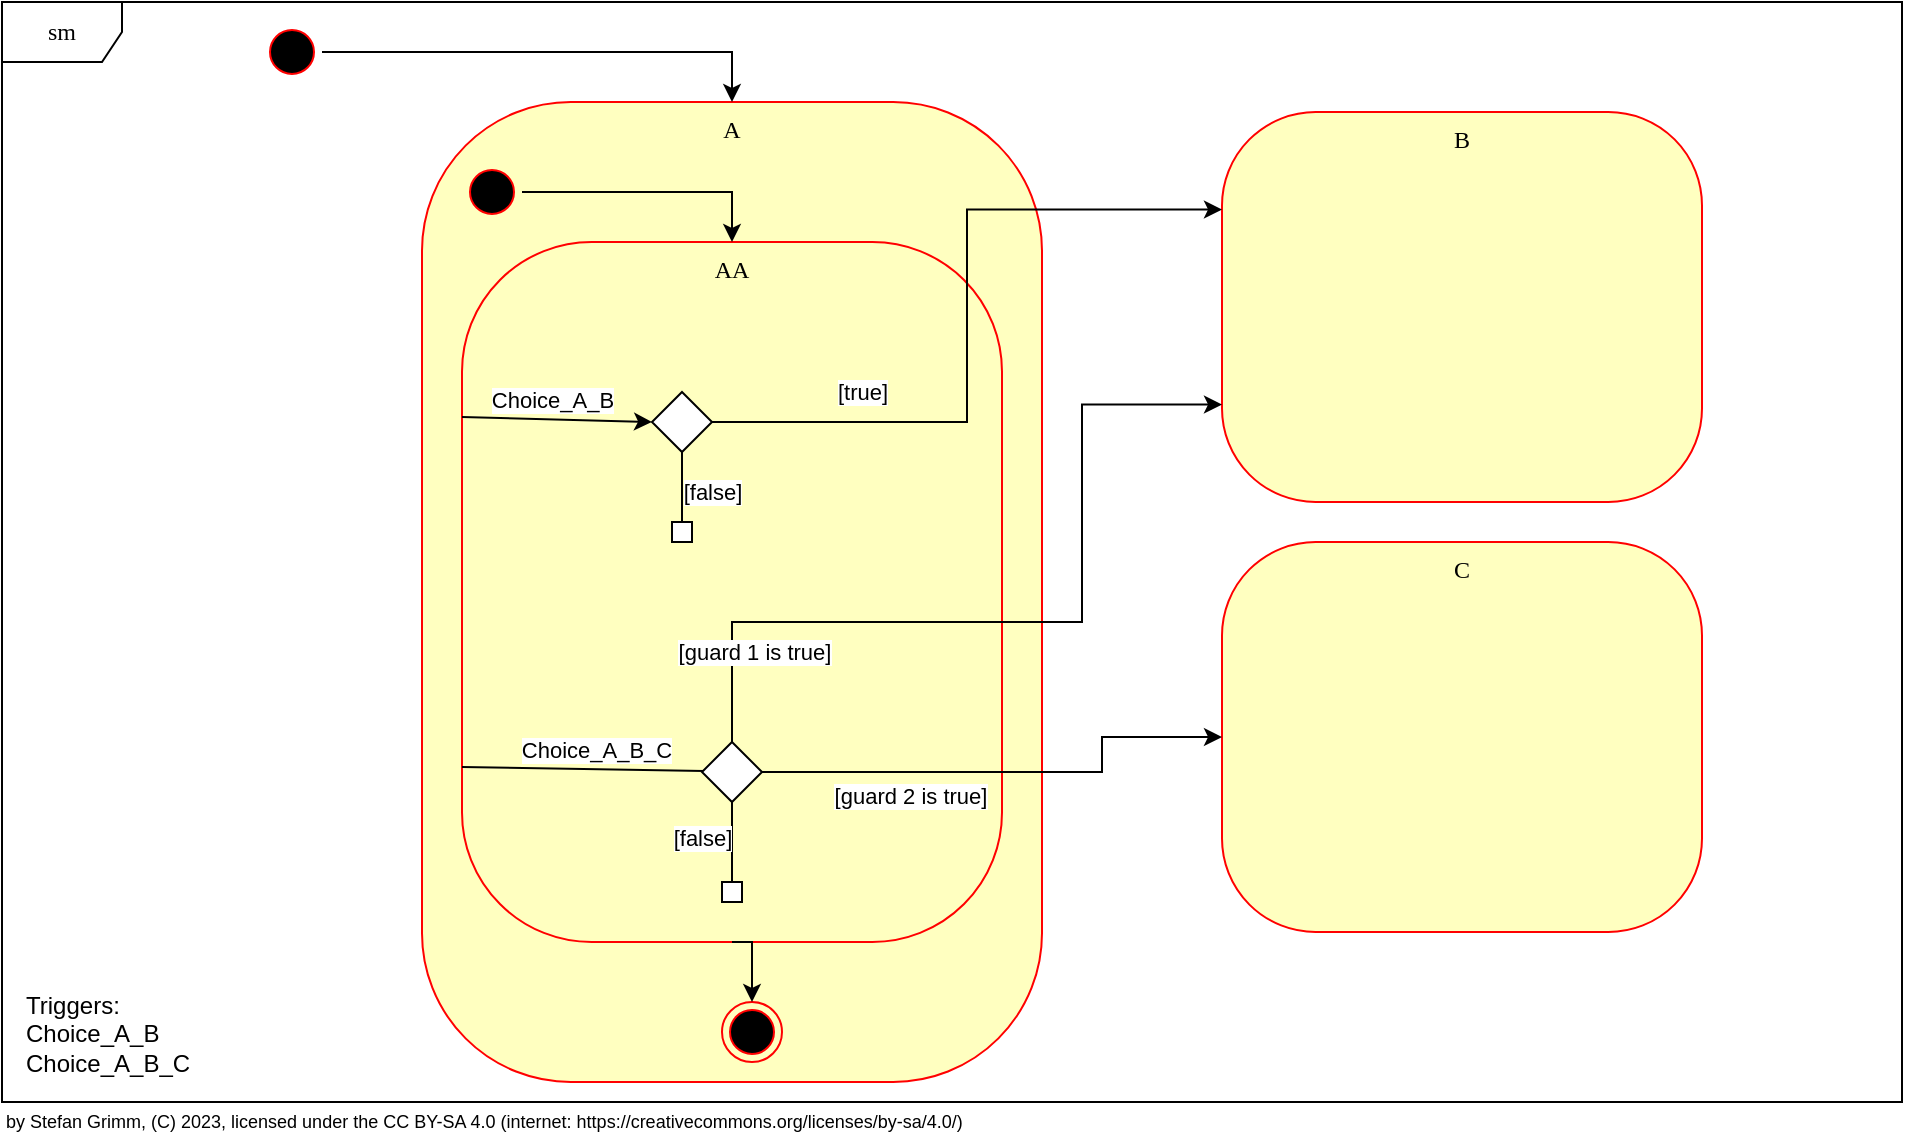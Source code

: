 <mxfile version="22.0.8" type="device">
  <diagram id="YKBjTKGMOBF2p5uhFZQw" name="Satemachine">
    <mxGraphModel dx="966" dy="695" grid="1" gridSize="10" guides="1" tooltips="1" connect="1" arrows="1" fold="1" page="1" pageScale="1" pageWidth="850" pageHeight="1100" math="0" shadow="0">
      <root>
        <mxCell id="0" />
        <mxCell id="1" parent="0" />
        <mxCell id="twPTelytEAIwxnEzPvE8-1" value="sm" style="shape=umlFrame;whiteSpace=wrap;html=1;rounded=1;shadow=0;comic=0;labelBackgroundColor=none;strokeWidth=1;fontFamily=Verdana;fontSize=12;align=center;" parent="1" vertex="1">
          <mxGeometry x="30" y="30" width="950" height="550" as="geometry" />
        </mxCell>
        <mxCell id="HjyxFPupq-Pe6MwuxSYl-1" value="B" style="rounded=1;whiteSpace=wrap;html=1;arcSize=24;fillColor=#ffffc0;strokeColor=#ff0000;shadow=0;comic=0;labelBackgroundColor=none;fontFamily=Verdana;fontSize=12;fontColor=#000000;align=center;verticalAlign=top;" parent="1" vertex="1">
          <mxGeometry x="640" y="85" width="240" height="195" as="geometry" />
        </mxCell>
        <mxCell id="twPTelytEAIwxnEzPvE8-2" value="A" style="rounded=1;whiteSpace=wrap;html=1;arcSize=24;fillColor=#ffffc0;strokeColor=#ff0000;shadow=0;comic=0;labelBackgroundColor=none;fontFamily=Verdana;fontSize=12;fontColor=#000000;align=center;verticalAlign=top;" parent="1" vertex="1">
          <mxGeometry x="240" y="80" width="310" height="490" as="geometry" />
        </mxCell>
        <mxCell id="twPTelytEAIwxnEzPvE8-3" value="AA" style="rounded=1;whiteSpace=wrap;html=1;arcSize=24;fillColor=#ffffc0;strokeColor=#ff0000;shadow=0;comic=0;labelBackgroundColor=none;fontFamily=Verdana;fontSize=12;fontColor=#000000;align=center;verticalAlign=top;" parent="1" vertex="1">
          <mxGeometry x="260" y="150" width="270" height="350" as="geometry" />
        </mxCell>
        <mxCell id="twPTelytEAIwxnEzPvE8-8" style="edgeStyle=orthogonalEdgeStyle;rounded=0;orthogonalLoop=1;jettySize=auto;html=1;" parent="1" source="twPTelytEAIwxnEzPvE8-9" target="twPTelytEAIwxnEzPvE8-2" edge="1">
          <mxGeometry relative="1" as="geometry" />
        </mxCell>
        <mxCell id="twPTelytEAIwxnEzPvE8-9" value="" style="ellipse;html=1;shape=startState;fillColor=#000000;strokeColor=#ff0000;rounded=1;shadow=0;comic=0;labelBackgroundColor=none;fontFamily=Verdana;fontSize=12;fontColor=#000000;align=center;direction=south;" parent="1" vertex="1">
          <mxGeometry x="160" y="40" width="30" height="30" as="geometry" />
        </mxCell>
        <mxCell id="twPTelytEAIwxnEzPvE8-14" value="Choice_A_B_C" style="rounded=0;orthogonalLoop=1;jettySize=auto;html=1;entryX=1;entryY=0.5;entryDx=0;entryDy=0;exitX=0;exitY=0.75;exitDx=0;exitDy=0;" parent="1" source="twPTelytEAIwxnEzPvE8-3" target="8lL4V4ylc4chIpqy5Nob-2" edge="1">
          <mxGeometry x="-0.111" y="10" relative="1" as="geometry">
            <mxPoint as="offset" />
          </mxGeometry>
        </mxCell>
        <mxCell id="8lL4V4ylc4chIpqy5Nob-2" value="" style="rhombus;whiteSpace=wrap;html=1;" parent="1" vertex="1">
          <mxGeometry x="380" y="400" width="30" height="30" as="geometry" />
        </mxCell>
        <mxCell id="8lL4V4ylc4chIpqy5Nob-5" value="[guard 1 is true]" style="rounded=0;orthogonalLoop=1;jettySize=auto;html=1;exitX=0.5;exitY=0;exitDx=0;exitDy=0;entryX=0;entryY=0.75;entryDx=0;entryDy=0;edgeStyle=orthogonalEdgeStyle;" parent="1" source="8lL4V4ylc4chIpqy5Nob-2" target="HjyxFPupq-Pe6MwuxSYl-1" edge="1">
          <mxGeometry x="-0.66" y="-15" relative="1" as="geometry">
            <mxPoint x="490" y="190" as="sourcePoint" />
            <mxPoint x="550" y="190" as="targetPoint" />
            <mxPoint as="offset" />
            <Array as="points">
              <mxPoint x="395" y="340" />
              <mxPoint x="570" y="340" />
              <mxPoint x="570" y="231" />
            </Array>
          </mxGeometry>
        </mxCell>
        <mxCell id="8lL4V4ylc4chIpqy5Nob-14" value="" style="whiteSpace=wrap;html=1;aspect=fixed;" parent="1" vertex="1">
          <mxGeometry x="390" y="470" width="10" height="10" as="geometry" />
        </mxCell>
        <mxCell id="ie7r2YqYSSWB5zHKcmKD-1" value="by Stefan Grimm, (C) 2023, licensed under the CC BY-SA 4.0 (internet: https://creativecommons.org/licenses/by-sa/4.0/)" style="text;html=1;strokeColor=none;fillColor=none;align=left;verticalAlign=middle;whiteSpace=wrap;rounded=0;fontSize=9;" parent="1" vertex="1">
          <mxGeometry x="30" y="580" width="530" height="20" as="geometry" />
        </mxCell>
        <mxCell id="ie7r2YqYSSWB5zHKcmKD-2" value="&lt;div&gt;Triggers:&lt;/div&gt;&lt;div&gt;Choice_A_B&lt;/div&gt;&lt;div&gt;Choice_A_B_C&lt;br&gt;&lt;/div&gt;" style="text;html=1;strokeColor=none;fillColor=none;align=left;verticalAlign=bottom;whiteSpace=wrap;rounded=0;" parent="1" vertex="1">
          <mxGeometry x="40" y="460" width="100" height="110" as="geometry" />
        </mxCell>
        <mxCell id="NcBlyh9YTZ4Joocfzgvl-1" value="" style="rhombus;whiteSpace=wrap;html=1;" parent="1" vertex="1">
          <mxGeometry x="355" y="225" width="30" height="30" as="geometry" />
        </mxCell>
        <mxCell id="NcBlyh9YTZ4Joocfzgvl-2" value="Choice_A_B" style="rounded=0;orthogonalLoop=1;jettySize=auto;html=1;entryX=0;entryY=0.5;entryDx=0;entryDy=0;exitX=0;exitY=0.25;exitDx=0;exitDy=0;" parent="1" source="twPTelytEAIwxnEzPvE8-3" target="NcBlyh9YTZ4Joocfzgvl-1" edge="1">
          <mxGeometry x="-0.048" y="10" relative="1" as="geometry">
            <mxPoint x="250" y="165" as="sourcePoint" />
            <mxPoint as="offset" />
            <mxPoint x="355" y="165" as="targetPoint" />
          </mxGeometry>
        </mxCell>
        <mxCell id="NcBlyh9YTZ4Joocfzgvl-4" value="[true]" style="edgeStyle=orthogonalEdgeStyle;rounded=0;orthogonalLoop=1;jettySize=auto;html=1;entryX=0;entryY=0.25;entryDx=0;entryDy=0;exitX=1;exitY=0.5;exitDx=0;exitDy=0;" parent="1" source="NcBlyh9YTZ4Joocfzgvl-1" target="HjyxFPupq-Pe6MwuxSYl-1" edge="1">
          <mxGeometry x="-0.585" y="15" relative="1" as="geometry">
            <mxPoint x="360" y="410" as="sourcePoint" />
            <mxPoint x="80" y="480" as="targetPoint" />
            <mxPoint as="offset" />
          </mxGeometry>
        </mxCell>
        <mxCell id="NcBlyh9YTZ4Joocfzgvl-5" value="[false]" style="endArrow=none;html=1;rounded=0;entryX=0.5;entryY=1;entryDx=0;entryDy=0;exitX=0.5;exitY=0;exitDx=0;exitDy=0;" parent="1" source="NcBlyh9YTZ4Joocfzgvl-6" target="NcBlyh9YTZ4Joocfzgvl-1" edge="1">
          <mxGeometry x="-0.111" y="-15" width="50" height="50" relative="1" as="geometry">
            <mxPoint x="490" y="275" as="sourcePoint" />
            <mxPoint x="390" y="305" as="targetPoint" />
            <Array as="points" />
            <mxPoint as="offset" />
          </mxGeometry>
        </mxCell>
        <mxCell id="NcBlyh9YTZ4Joocfzgvl-6" value="" style="whiteSpace=wrap;html=1;aspect=fixed;" parent="1" vertex="1">
          <mxGeometry x="365" y="290" width="10" height="10" as="geometry" />
        </mxCell>
        <mxCell id="fFJ4Sz6DjMxxmzhgxlRK-4" value="[false]" style="endArrow=none;html=1;rounded=0;entryX=0.5;entryY=0;entryDx=0;entryDy=0;exitX=0.5;exitY=1;exitDx=0;exitDy=0;" parent="1" source="8lL4V4ylc4chIpqy5Nob-2" target="8lL4V4ylc4chIpqy5Nob-14" edge="1">
          <mxGeometry x="-0.111" y="-15" width="50" height="50" relative="1" as="geometry">
            <mxPoint x="790" y="280" as="sourcePoint" />
            <mxPoint x="790" y="225" as="targetPoint" />
            <Array as="points" />
            <mxPoint as="offset" />
          </mxGeometry>
        </mxCell>
        <mxCell id="HjyxFPupq-Pe6MwuxSYl-2" style="edgeStyle=orthogonalEdgeStyle;rounded=0;orthogonalLoop=1;jettySize=auto;html=1;entryX=0.5;entryY=0;entryDx=0;entryDy=0;exitX=0.5;exitY=0;exitDx=0;exitDy=0;" parent="1" source="HjyxFPupq-Pe6MwuxSYl-3" target="twPTelytEAIwxnEzPvE8-3" edge="1">
          <mxGeometry relative="1" as="geometry">
            <mxPoint x="594.5" y="115" as="sourcePoint" />
            <mxPoint x="764.5" y="140" as="targetPoint" />
          </mxGeometry>
        </mxCell>
        <mxCell id="HjyxFPupq-Pe6MwuxSYl-3" value="" style="ellipse;html=1;shape=startState;fillColor=#000000;strokeColor=#ff0000;rounded=1;shadow=0;comic=0;labelBackgroundColor=none;fontFamily=Verdana;fontSize=12;fontColor=#000000;align=center;direction=south;" parent="1" vertex="1">
          <mxGeometry x="260" y="110" width="30" height="30" as="geometry" />
        </mxCell>
        <mxCell id="HjyxFPupq-Pe6MwuxSYl-4" value="v" style="ellipse;html=1;shape=endState;fillColor=#000000;strokeColor=#ff0000;" parent="1" vertex="1">
          <mxGeometry x="390" y="530" width="30" height="30" as="geometry" />
        </mxCell>
        <mxCell id="HjyxFPupq-Pe6MwuxSYl-5" value="" style="edgeStyle=orthogonalEdgeStyle;rounded=0;orthogonalLoop=1;jettySize=auto;html=1;entryX=0.5;entryY=0;entryDx=0;entryDy=0;exitX=0.5;exitY=1;exitDx=0;exitDy=0;" parent="1" source="twPTelytEAIwxnEzPvE8-3" target="HjyxFPupq-Pe6MwuxSYl-4" edge="1">
          <mxGeometry y="-10" relative="1" as="geometry">
            <mxPoint x="730" y="371" as="sourcePoint" />
            <mxPoint x="775" y="341" as="targetPoint" />
            <Array as="points" />
            <mxPoint as="offset" />
          </mxGeometry>
        </mxCell>
        <mxCell id="BqspO-Vuhyh7vKMnh5JW-2" value="C" style="rounded=1;whiteSpace=wrap;html=1;arcSize=24;fillColor=#ffffc0;strokeColor=#ff0000;shadow=0;comic=0;labelBackgroundColor=none;fontFamily=Verdana;fontSize=12;fontColor=#000000;align=center;verticalAlign=top;" vertex="1" parent="1">
          <mxGeometry x="640" y="300" width="240" height="195" as="geometry" />
        </mxCell>
        <mxCell id="BqspO-Vuhyh7vKMnh5JW-3" value="[guard 2 is true]" style="rounded=0;orthogonalLoop=1;jettySize=auto;html=1;exitX=1;exitY=0.5;exitDx=0;exitDy=0;entryX=0;entryY=0.5;entryDx=0;entryDy=0;edgeStyle=orthogonalEdgeStyle;" edge="1" parent="1" source="8lL4V4ylc4chIpqy5Nob-2" target="BqspO-Vuhyh7vKMnh5JW-2">
          <mxGeometry x="-0.401" y="-12" relative="1" as="geometry">
            <mxPoint x="405" y="410" as="sourcePoint" />
            <mxPoint x="650" y="241" as="targetPoint" />
            <mxPoint as="offset" />
            <Array as="points">
              <mxPoint x="580" y="415" />
              <mxPoint x="580" y="398" />
            </Array>
          </mxGeometry>
        </mxCell>
      </root>
    </mxGraphModel>
  </diagram>
</mxfile>
